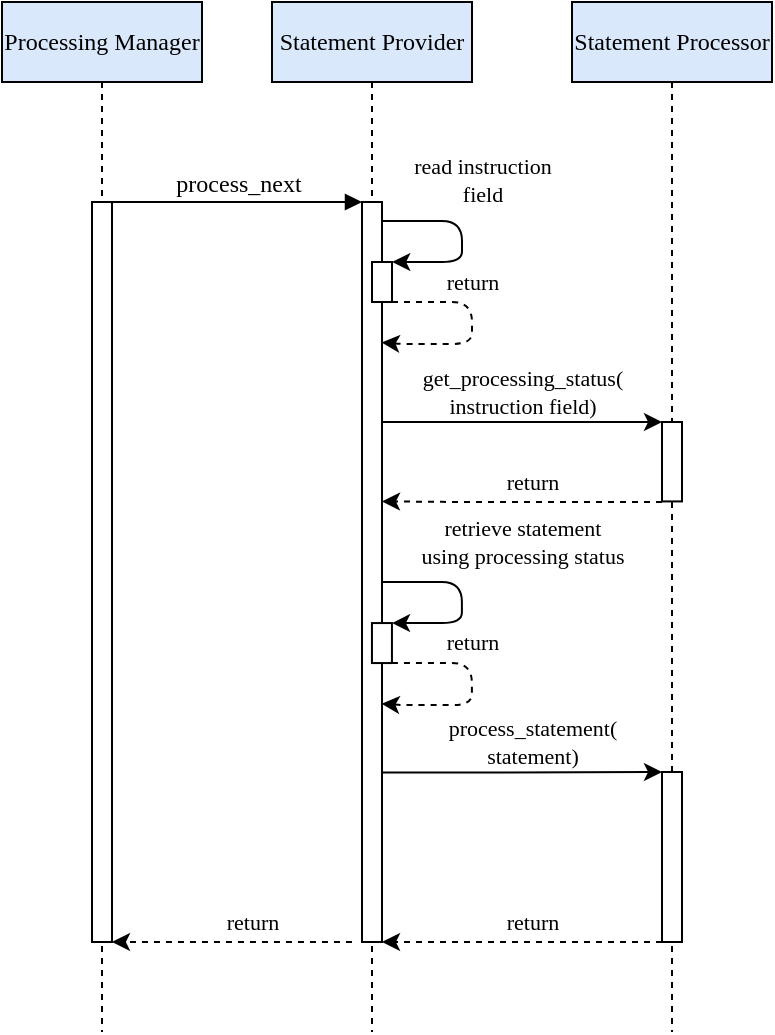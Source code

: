 <mxfile version="12.8.8" type="device"><diagram name="Page-1" id="13e1069c-82ec-6db2-03f1-153e76fe0fe0"><mxGraphModel dx="1422" dy="762" grid="1" gridSize="5" guides="1" tooltips="1" connect="1" arrows="1" fold="1" page="1" pageScale="1" pageWidth="827" pageHeight="583" background="#ffffff" math="0" shadow="0"><root><mxCell id="0"/><mxCell id="1" parent="0"/><mxCell id="7baba1c4bc27f4b0-2" value="Statement Processor" style="shape=umlLifeline;perimeter=lifelinePerimeter;whiteSpace=wrap;html=1;container=1;collapsible=0;recursiveResize=0;outlineConnect=0;rounded=0;shadow=0;comic=0;labelBackgroundColor=none;strokeWidth=1;fontFamily=Verdana;fontSize=12;align=center;fillColor=#dae8fc;strokeColor=#000000;" parent="1" vertex="1"><mxGeometry x="485" y="30" width="100" height="515" as="geometry"/></mxCell><mxCell id="DIg9ApGONL7yON4MQCzt-9" value="" style="html=1;points=[];perimeter=orthogonalPerimeter;rounded=0;shadow=0;comic=0;labelBackgroundColor=none;strokeWidth=1;fontFamily=Verdana;fontSize=12;align=center;" parent="7baba1c4bc27f4b0-2" vertex="1"><mxGeometry x="45" y="210" width="10" height="39.71" as="geometry"/></mxCell><mxCell id="7baba1c4bc27f4b0-8" value="Statement Provider" style="shape=umlLifeline;perimeter=lifelinePerimeter;whiteSpace=wrap;html=1;container=1;collapsible=0;recursiveResize=0;outlineConnect=0;rounded=0;shadow=0;comic=0;labelBackgroundColor=none;strokeWidth=1;fontFamily=Verdana;fontSize=12;align=center;fillColor=#dae8fc;strokeColor=#000000;" parent="1" vertex="1"><mxGeometry x="335" y="30" width="100" height="515" as="geometry"/></mxCell><mxCell id="7baba1c4bc27f4b0-9" value="" style="html=1;points=[];perimeter=orthogonalPerimeter;rounded=0;shadow=0;comic=0;labelBackgroundColor=none;strokeWidth=1;fontFamily=Verdana;fontSize=12;align=center;" parent="7baba1c4bc27f4b0-8" vertex="1"><mxGeometry x="45" y="100" width="10" height="370" as="geometry"/></mxCell><mxCell id="aw-qnOSMp_klIOj8ewdW-7" value="" style="html=1;points=[];perimeter=orthogonalPerimeter;rounded=0;shadow=0;comic=0;labelBackgroundColor=none;strokeWidth=1;fontFamily=Verdana;fontSize=12;align=center;" parent="7baba1c4bc27f4b0-8" vertex="1"><mxGeometry x="50" y="130" width="10" height="20" as="geometry"/></mxCell><mxCell id="DIg9ApGONL7yON4MQCzt-1" value="process_next" style="html=1;verticalAlign=bottom;endArrow=block;labelBackgroundColor=none;fontFamily=Verdana;fontSize=12;edgeStyle=elbowEdgeStyle;elbow=vertical;" parent="1" edge="1"><mxGeometry relative="1" as="geometry"><mxPoint x="255" y="130" as="sourcePoint"/><mxPoint x="380" y="130" as="targetPoint"/><Array as="points"><mxPoint x="335" y="130"/><mxPoint x="325" y="150"/><mxPoint x="305" y="150"/></Array></mxGeometry></mxCell><mxCell id="aw-qnOSMp_klIOj8ewdW-3" value="Processing Manager" style="shape=umlLifeline;perimeter=lifelinePerimeter;whiteSpace=wrap;html=1;container=1;collapsible=0;recursiveResize=0;outlineConnect=0;rounded=0;shadow=0;comic=0;labelBackgroundColor=none;strokeWidth=1;fontFamily=Verdana;fontSize=12;align=center;fillColor=#dae8fc;strokeColor=#000000;" parent="1" vertex="1"><mxGeometry x="200" y="30" width="100" height="515" as="geometry"/></mxCell><mxCell id="aw-qnOSMp_klIOj8ewdW-4" value="" style="html=1;points=[];perimeter=orthogonalPerimeter;rounded=0;shadow=0;comic=0;labelBackgroundColor=none;strokeWidth=1;fontFamily=Verdana;fontSize=12;align=center;" parent="aw-qnOSMp_klIOj8ewdW-3" vertex="1"><mxGeometry x="45" y="100" width="10" height="370" as="geometry"/></mxCell><mxCell id="aw-qnOSMp_klIOj8ewdW-6" value="read instruction &lt;br&gt;field" style="edgeStyle=orthogonalEdgeStyle;rounded=1;orthogonalLoop=1;jettySize=auto;html=1;fontFamily=Verdana;entryX=1.005;entryY=0.016;entryDx=0;entryDy=0;entryPerimeter=0;" parent="1" target="aw-qnOSMp_klIOj8ewdW-7" edge="1"><mxGeometry x="-0.164" y="22" relative="1" as="geometry"><mxPoint x="395" y="170.47" as="targetPoint"/><Array as="points"><mxPoint x="430" y="140"/><mxPoint x="430" y="160"/><mxPoint x="395" y="160"/></Array><mxPoint x="-12" y="-20" as="offset"/><mxPoint x="390" y="139.47" as="sourcePoint"/></mxGeometry></mxCell><mxCell id="aw-qnOSMp_klIOj8ewdW-11" value="get_processing_status(&lt;br&gt;instruction field)" style="edgeStyle=orthogonalEdgeStyle;rounded=1;orthogonalLoop=1;jettySize=auto;html=1;fontFamily=Verdana;" parent="1" edge="1"><mxGeometry y="15" relative="1" as="geometry"><mxPoint x="530" y="240" as="targetPoint"/><Array as="points"><mxPoint x="435" y="240.01"/><mxPoint x="435" y="240.01"/></Array><mxPoint as="offset"/><mxPoint x="390" y="240.01" as="sourcePoint"/></mxGeometry></mxCell><mxCell id="aw-qnOSMp_klIOj8ewdW-12" value="return" style="edgeStyle=orthogonalEdgeStyle;rounded=1;orthogonalLoop=1;jettySize=auto;html=1;dashed=1;fontFamily=Verdana;fontColor=#000000;" parent="1" edge="1"><mxGeometry x="0.5" y="-41" relative="1" as="geometry"><mxPoint x="390" y="279.71" as="targetPoint"/><Array as="points"><mxPoint x="429.98" y="279.71"/><mxPoint x="429.98" y="279.71"/></Array><mxPoint x="530" y="280" as="sourcePoint"/><mxPoint x="40" y="31" as="offset"/></mxGeometry></mxCell><mxCell id="aw-qnOSMp_klIOj8ewdW-19" value="" style="html=1;points=[];perimeter=orthogonalPerimeter;rounded=0;shadow=0;comic=0;labelBackgroundColor=none;strokeWidth=1;fontFamily=Verdana;fontSize=12;align=center;" parent="1" vertex="1"><mxGeometry x="530" y="415" width="10" height="85" as="geometry"/></mxCell><mxCell id="aw-qnOSMp_klIOj8ewdW-20" value="process_statement(&lt;br&gt;statement)" style="edgeStyle=orthogonalEdgeStyle;rounded=1;orthogonalLoop=1;jettySize=auto;html=1;fontFamily=Verdana;" parent="1" edge="1"><mxGeometry x="0.072" y="15" relative="1" as="geometry"><mxPoint x="530" y="415" as="targetPoint"/><Array as="points"><mxPoint x="435" y="415.3"/><mxPoint x="435" y="415.3"/></Array><mxPoint as="offset"/><mxPoint x="390" y="415.3" as="sourcePoint"/></mxGeometry></mxCell><mxCell id="aw-qnOSMp_klIOj8ewdW-21" value="return" style="edgeStyle=orthogonalEdgeStyle;rounded=1;orthogonalLoop=1;jettySize=auto;html=1;dashed=1;fontFamily=Verdana;fontColor=#000000;" parent="1" edge="1"><mxGeometry x="0.5" y="-41" relative="1" as="geometry"><mxPoint x="390" y="500.0" as="targetPoint"/><Array as="points"><mxPoint x="429.98" y="500"/><mxPoint x="429.98" y="500"/></Array><mxPoint x="530" y="500" as="sourcePoint"/><mxPoint x="40" y="31" as="offset"/></mxGeometry></mxCell><mxCell id="aw-qnOSMp_klIOj8ewdW-23" value="return" style="edgeStyle=orthogonalEdgeStyle;rounded=1;orthogonalLoop=1;jettySize=auto;html=1;dashed=1;fontFamily=Verdana;fontColor=#000000;" parent="1" edge="1"><mxGeometry x="0.5" y="-41" relative="1" as="geometry"><mxPoint x="255" y="500" as="targetPoint"/><Array as="points"><mxPoint x="254.98" y="500"/><mxPoint x="254.98" y="500"/></Array><mxPoint x="374.98" y="500.0" as="sourcePoint"/><mxPoint x="40" y="31" as="offset"/></mxGeometry></mxCell><mxCell id="aw-qnOSMp_klIOj8ewdW-24" value="return" style="edgeStyle=orthogonalEdgeStyle;rounded=1;orthogonalLoop=1;jettySize=auto;html=1;fontFamily=Verdana;entryX=0.981;entryY=0.19;entryDx=0;entryDy=0;entryPerimeter=0;dashed=1;" parent="1" target="7baba1c4bc27f4b0-9" edge="1"><mxGeometry x="-0.165" y="15" relative="1" as="geometry"><mxPoint x="400.05" y="200.85" as="targetPoint"/><Array as="points"><mxPoint x="435" y="180"/><mxPoint x="435" y="201"/><mxPoint x="400" y="201"/></Array><mxPoint x="-15" y="-15" as="offset"/><mxPoint x="395" y="180.0" as="sourcePoint"/></mxGeometry></mxCell><mxCell id="aw-qnOSMp_klIOj8ewdW-28" value="" style="html=1;points=[];perimeter=orthogonalPerimeter;rounded=0;shadow=0;comic=0;labelBackgroundColor=none;strokeWidth=1;fontFamily=Verdana;fontSize=12;align=center;" parent="1" vertex="1"><mxGeometry x="384.97" y="340.53" width="10" height="20" as="geometry"/></mxCell><mxCell id="aw-qnOSMp_klIOj8ewdW-29" value="retrieve statement &lt;br&gt;using processing status" style="edgeStyle=orthogonalEdgeStyle;rounded=1;orthogonalLoop=1;jettySize=auto;html=1;fontFamily=Verdana;entryX=1.005;entryY=0.016;entryDx=0;entryDy=0;entryPerimeter=0;" parent="1" target="aw-qnOSMp_klIOj8ewdW-28" edge="1"><mxGeometry x="-0.165" y="36" relative="1" as="geometry"><mxPoint x="394.97" y="351" as="targetPoint"/><Array as="points"><mxPoint x="429.97" y="320.53"/><mxPoint x="429.97" y="340.53"/><mxPoint x="394.97" y="340.53"/></Array><mxPoint x="-6" y="-20" as="offset"/><mxPoint x="389.97" y="320" as="sourcePoint"/></mxGeometry></mxCell><mxCell id="aw-qnOSMp_klIOj8ewdW-30" value="return" style="edgeStyle=orthogonalEdgeStyle;rounded=1;orthogonalLoop=1;jettySize=auto;html=1;fontFamily=Verdana;entryX=0.981;entryY=0.19;entryDx=0;entryDy=0;entryPerimeter=0;dashed=1;" parent="1" edge="1"><mxGeometry x="-0.165" y="15" relative="1" as="geometry"><mxPoint x="389.78" y="380.83" as="targetPoint"/><Array as="points"><mxPoint x="434.97" y="360.53"/><mxPoint x="434.97" y="381.53"/><mxPoint x="399.97" y="381.53"/></Array><mxPoint x="-15" y="-15" as="offset"/><mxPoint x="394.97" y="360.53" as="sourcePoint"/></mxGeometry></mxCell></root></mxGraphModel></diagram></mxfile>